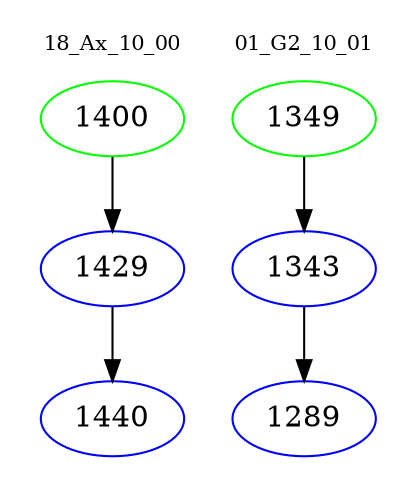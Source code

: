 digraph{
subgraph cluster_0 {
color = white
label = "18_Ax_10_00";
fontsize=10;
T0_1400 [label="1400", color="green"]
T0_1400 -> T0_1429 [color="black"]
T0_1429 [label="1429", color="blue"]
T0_1429 -> T0_1440 [color="black"]
T0_1440 [label="1440", color="blue"]
}
subgraph cluster_1 {
color = white
label = "01_G2_10_01";
fontsize=10;
T1_1349 [label="1349", color="green"]
T1_1349 -> T1_1343 [color="black"]
T1_1343 [label="1343", color="blue"]
T1_1343 -> T1_1289 [color="black"]
T1_1289 [label="1289", color="blue"]
}
}
